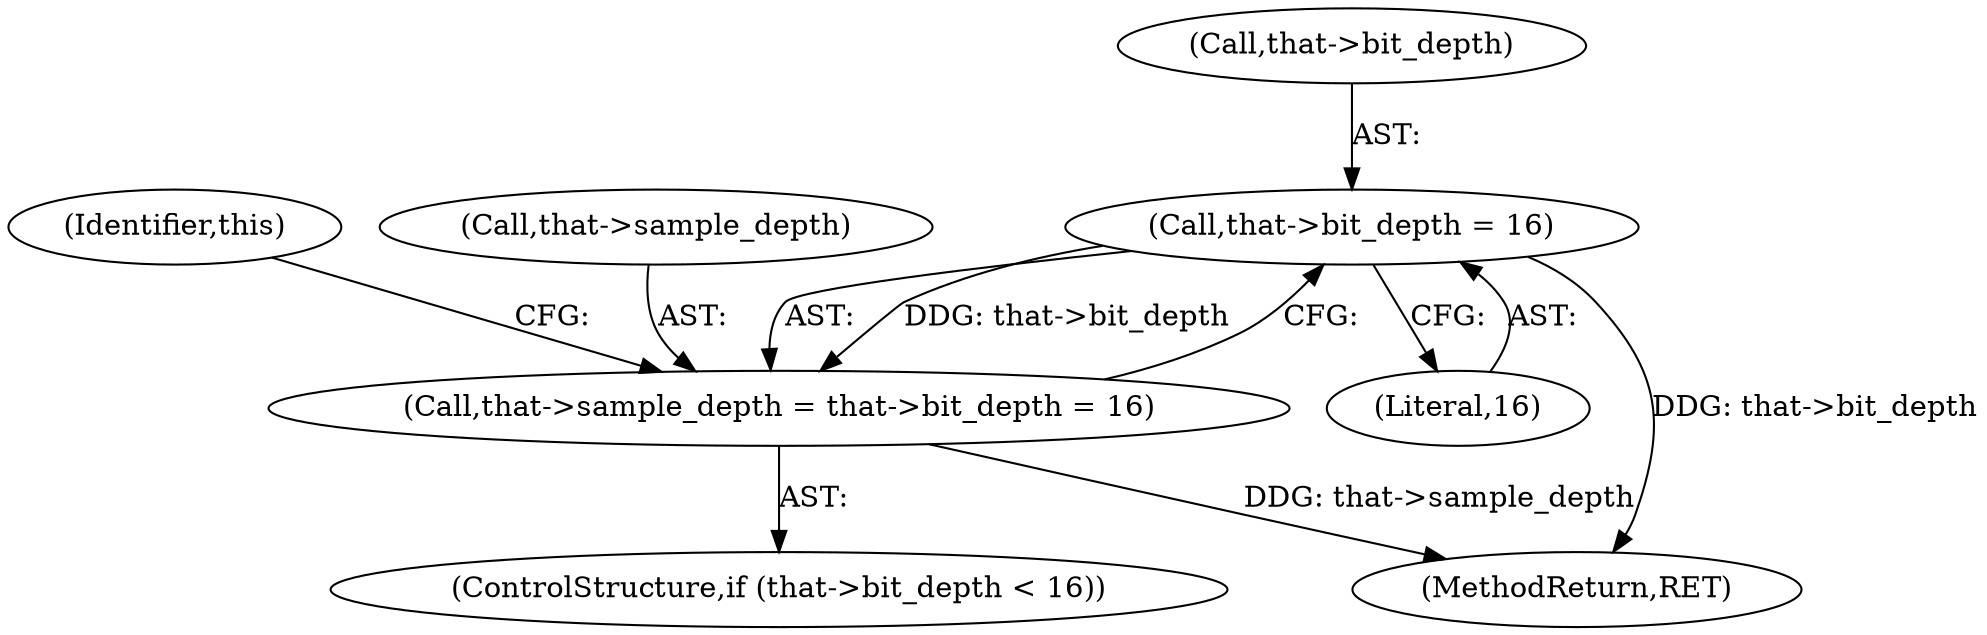 digraph "0_Android_9d4853418ab2f754c2b63e091c29c5529b8b86ca_61@pointer" {
"1000135" [label="(Call,that->bit_depth = 16)"];
"1000131" [label="(Call,that->sample_depth = that->bit_depth = 16)"];
"1000131" [label="(Call,that->sample_depth = that->bit_depth = 16)"];
"1000142" [label="(Identifier,this)"];
"1000132" [label="(Call,that->sample_depth)"];
"1000135" [label="(Call,that->bit_depth = 16)"];
"1000125" [label="(ControlStructure,if (that->bit_depth < 16))"];
"1000139" [label="(Literal,16)"];
"1000136" [label="(Call,that->bit_depth)"];
"1000147" [label="(MethodReturn,RET)"];
"1000135" -> "1000131"  [label="AST: "];
"1000135" -> "1000139"  [label="CFG: "];
"1000136" -> "1000135"  [label="AST: "];
"1000139" -> "1000135"  [label="AST: "];
"1000131" -> "1000135"  [label="CFG: "];
"1000135" -> "1000147"  [label="DDG: that->bit_depth"];
"1000135" -> "1000131"  [label="DDG: that->bit_depth"];
"1000131" -> "1000125"  [label="AST: "];
"1000132" -> "1000131"  [label="AST: "];
"1000142" -> "1000131"  [label="CFG: "];
"1000131" -> "1000147"  [label="DDG: that->sample_depth"];
}
